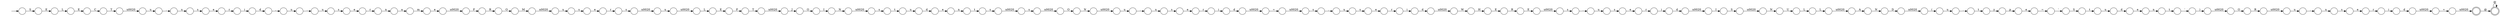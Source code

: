 digraph Automaton {
  rankdir = LR;
  0 [shape=circle,label=""];
  0 -> 26 [label=")"]
  1 [shape=circle,label=""];
  1 -> 61 [label="d"]
  2 [shape=circle,label=""];
  2 -> 25 [label="d"]
  3 [shape=circle,label=""];
  3 -> 135 [label="O"]
  4 [shape=circle,label=""];
  4 -> 124 [label="s"]
  5 [shape=circle,label=""];
  5 -> 100 [label="t"]
  6 [shape=circle,label=""];
  6 -> 17 [label="E"]
  7 [shape=circle,label=""];
  7 -> 32 [label="e"]
  8 [shape=circle,label=""];
  8 -> 89 [label="d"]
  9 [shape=circle,label=""];
  9 -> 128 [label="F"]
  10 [shape=circle,label=""];
  10 -> 90 [label="N"]
  11 [shape=circle,label=""];
  11 -> 79 [label="i"]
  12 [shape=circle,label=""];
  12 -> 136 [label="F"]
  13 [shape=circle,label=""];
  13 -> 55 [label="="]
  14 [shape=circle,label=""];
  14 -> 93 [label="r"]
  15 [shape=circle,label=""];
  15 -> 51 [label="s"]
  16 [shape=circle,label=""];
  16 -> 138 [label="u"]
  17 [shape=circle,label=""];
  17 -> 91 [label="R"]
  18 [shape=circle,label=""];
  18 -> 11 [label="r"]
  19 [shape=circle,label=""];
  19 -> 70 [label="."]
  20 [shape=circle,label=""];
  20 -> 142 [label="e"]
  21 [shape=circle,label=""];
  21 -> 22 [label="u"]
  22 [shape=circle,label=""];
  22 -> 48 [label="."]
  23 [shape=circle,label=""];
  23 -> 29 [label="L"]
  24 [shape=circle,label=""];
  24 -> 10 [label="O"]
  25 [shape=circle,label=""];
  25 -> 120 [label="\u0020"]
  26 [shape=circle,label=""];
  26 -> 3 [label="\u0020"]
  27 [shape=circle,label=""];
  27 -> 117 [label="n"]
  28 [shape=circle,label=""];
  28 -> 141 [label="\u0020"]
  29 [shape=circle,label=""];
  29 -> 40 [label="E"]
  30 [shape=circle,label=""];
  30 -> 106 [label="p"]
  31 [shape=doublecircle,label=""];
  31 -> 31 [label="@"]
  32 [shape=circle,label=""];
  32 -> 43 [label="r"]
  33 [shape=circle,label=""];
  33 -> 0 [label="'"]
  34 [shape=circle,label=""];
  34 -> 42 [label="S"]
  35 [shape=circle,label=""];
  35 -> 125 [label="\u0020"]
  36 [shape=circle,label=""];
  36 -> 59 [label="e"]
  37 [shape=circle,label=""];
  37 -> 19 [label="u"]
  38 [shape=circle,label=""];
  38 -> 114 [label="="]
  39 [shape=circle,label=""];
  39 -> 72 [label="e"]
  40 [shape=circle,label=""];
  40 -> 103 [label="C"]
  41 [shape=circle,label=""];
  41 -> 82 [label="\u0020"]
  42 [shape=circle,label=""];
  42 -> 113 [label="\u0020"]
  43 [shape=circle,label=""];
  43 -> 1 [label="i"]
  44 [shape=circle,label=""];
  44 -> 127 [label="t"]
  45 [shape=circle,label=""];
  45 -> 24 [label="\u0020"]
  46 [shape=doublecircle,label=""];
  46 -> 31 [label="@"]
  47 [shape=circle,label=""];
  47 -> 73 [label="r"]
  48 [shape=circle,label=""];
  48 -> 139 [label="u"]
  49 [shape=circle,label=""];
  49 -> 131 [label="M"]
  50 [shape=circle,label=""];
  50 -> 47 [label="e"]
  51 [shape=circle,label=""];
  51 -> 104 [label="e"]
  52 [shape=circle,label=""];
  52 -> 14 [label="e"]
  53 [shape=circle,label=""];
  53 -> 7 [label="s"]
  54 [shape=circle,label=""];
  54 -> 85 [label="s"]
  55 [shape=circle,label=""];
  55 -> 46 [label="\u0020"]
  56 [shape=circle,label=""];
  56 -> 118 [label="u"]
  57 [shape=circle,label=""];
  57 -> 21 [label="\u0020"]
  58 [shape=circle,label=""];
  58 -> 129 [label="r"]
  59 [shape=circle,label=""];
  59 -> 121 [label="n"]
  60 [shape=circle,label=""];
  60 -> 41 [label="="]
  61 [shape=circle,label=""];
  61 -> 37 [label=","]
  62 [shape=circle,label=""];
  62 -> 76 [label="u"]
  63 [shape=circle,label=""];
  63 -> 75 [label="N"]
  64 [shape=circle,label=""];
  64 -> 63 [label="I"]
  65 [shape=circle,label=""];
  65 -> 54 [label="\u0020"]
  66 [shape=circle,label=""];
  66 -> 18 [label="e"]
  67 [shape=circle,label=""];
  67 -> 137 [label="A"]
  68 [shape=circle,label=""];
  68 -> 67 [label="\u0020"]
  69 [shape=circle,label=""];
  69 -> 9 [label="E"]
  70 [shape=circle,label=""];
  70 -> 15 [label="u"]
  71 [shape=circle,label=""];
  71 -> 62 [label="\u0020"]
  72 [shape=circle,label=""];
  72 -> 12 [label="\u0020"]
  73 [shape=circle,label=""];
  73 -> 8 [label="i"]
  74 [shape=circle,label=""];
  74 -> 69 [label="L"]
  75 [shape=circle,label=""];
  75 -> 143 [label="\u0020"]
  76 [shape=circle,label=""];
  76 -> 111 [label="."]
  77 [shape=circle,label=""];
  initial [shape=plaintext,label=""];
  initial -> 77
  77 -> 81 [label="S"]
  78 [shape=circle,label=""];
  78 -> 20 [label="s"]
  79 [shape=circle,label=""];
  79 -> 101 [label="d"]
  80 [shape=circle,label=""];
  80 -> 130 [label="."]
  81 [shape=circle,label=""];
  81 -> 23 [label="E"]
  82 [shape=circle,label=""];
  82 -> 80 [label="s"]
  83 [shape=circle,label=""];
  83 -> 112 [label="\u0020"]
  84 [shape=circle,label=""];
  84 -> 144 [label="t"]
  85 [shape=circle,label=""];
  85 -> 98 [label="."]
  86 [shape=circle,label=""];
  86 -> 145 [label="d"]
  87 [shape=circle,label=""];
  87 -> 107 [label="\u0020"]
  88 [shape=circle,label=""];
  88 -> 140 [label="a"]
  89 [shape=circle,label=""];
  89 -> 13 [label="\u0020"]
  90 [shape=circle,label=""];
  90 -> 56 [label="\u0020"]
  91 [shape=circle,label=""];
  91 -> 65 [label="E"]
  92 [shape=circle,label=""];
  92 -> 83 [label="D"]
  93 [shape=circle,label=""];
  93 -> 87 [label="s"]
  94 [shape=circle,label=""];
  94 -> 126 [label="J"]
  95 [shape=circle,label=""];
  95 -> 108 [label="u"]
  96 [shape=circle,label=""];
  96 -> 115 [label="u"]
  97 [shape=circle,label=""];
  97 -> 35 [label="d"]
  98 [shape=circle,label=""];
  98 -> 4 [label="u"]
  99 [shape=circle,label=""];
  99 -> 74 [label="\u0020"]
  100 [shape=circle,label=""];
  100 -> 30 [label="y"]
  101 [shape=circle,label=""];
  101 -> 60 [label="\u0020"]
  102 [shape=circle,label=""];
  102 -> 36 [label="d"]
  103 [shape=circle,label=""];
  103 -> 71 [label="T"]
  104 [shape=circle,label=""];
  104 -> 109 [label="r"]
  105 [shape=circle,label=""];
  105 -> 44 [label="S"]
  106 [shape=circle,label=""];
  106 -> 38 [label="e"]
  107 [shape=circle,label=""];
  107 -> 99 [label="u"]
  108 [shape=circle,label=""];
  108 -> 66 [label="s"]
  109 [shape=circle,label=""];
  109 -> 88 [label="n"]
  110 [shape=circle,label=""];
  110 -> 116 [label="U"]
  111 [shape=circle,label=""];
  111 -> 53 [label="u"]
  112 [shape=circle,label=""];
  112 -> 96 [label="("]
  113 [shape=circle,label=""];
  113 -> 110 [label="N"]
  114 [shape=circle,label=""];
  114 -> 105 [label="'"]
  115 [shape=circle,label=""];
  115 -> 5 [label="."]
  116 [shape=circle,label=""];
  116 -> 123 [label="L"]
  117 [shape=circle,label=""];
  117 -> 122 [label="t"]
  118 [shape=circle,label=""];
  118 -> 95 [label="."]
  119 [shape=circle,label=""];
  119 -> 2 [label="i"]
  120 [shape=circle,label=""];
  120 -> 133 [label="W"]
  121 [shape=circle,label=""];
  121 -> 33 [label="t"]
  122 [shape=circle,label=""];
  122 -> 28 [label="s"]
  123 [shape=circle,label=""];
  123 -> 68 [label="L"]
  124 [shape=circle,label=""];
  124 -> 58 [label="e"]
  125 [shape=circle,label=""];
  125 -> 34 [label="I"]
  126 [shape=circle,label=""];
  126 -> 64 [label="O"]
  127 [shape=circle,label=""];
  127 -> 102 [label="u"]
  128 [shape=circle,label=""];
  128 -> 134 [label="T"]
  129 [shape=circle,label=""];
  129 -> 97 [label="i"]
  130 [shape=circle,label=""];
  130 -> 78 [label="u"]
  131 [shape=circle,label=""];
  131 -> 16 [label="\u0020"]
  132 [shape=circle,label=""];
  132 -> 49 [label="O"]
  133 [shape=circle,label=""];
  133 -> 6 [label="H"]
  134 [shape=circle,label=""];
  134 -> 94 [label="\u0020"]
  135 [shape=circle,label=""];
  135 -> 57 [label="R"]
  136 [shape=circle,label=""];
  136 -> 132 [label="R"]
  137 [shape=circle,label=""];
  137 -> 92 [label="N"]
  138 [shape=circle,label=""];
  138 -> 52 [label="s"]
  139 [shape=circle,label=""];
  139 -> 50 [label="s"]
  140 [shape=circle,label=""];
  140 -> 39 [label="m"]
  141 [shape=circle,label=""];
  141 -> 45 [label="s"]
  142 [shape=circle,label=""];
  142 -> 119 [label="r"]
  143 [shape=circle,label=""];
  143 -> 84 [label="s"]
  144 [shape=circle,label=""];
  144 -> 86 [label="u"]
  145 [shape=circle,label=""];
  145 -> 27 [label="e"]
}
